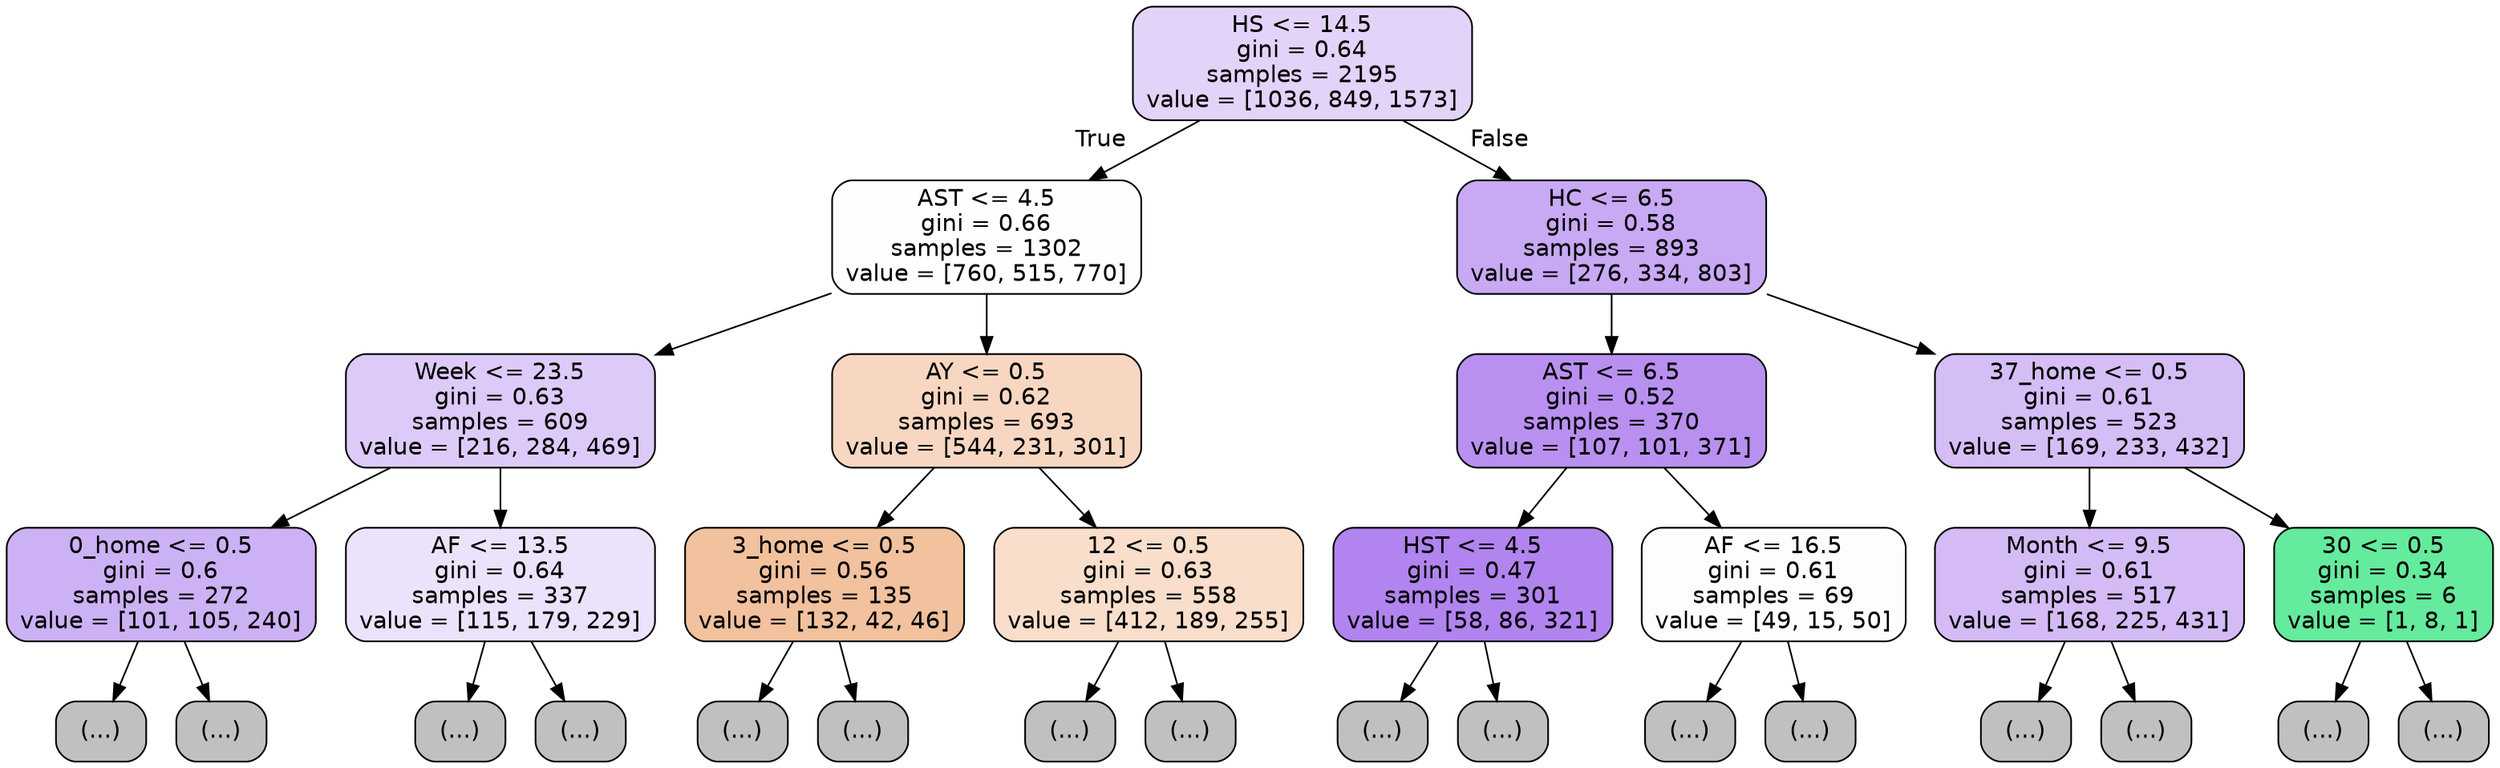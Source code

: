digraph Tree {
node [shape=box, style="filled, rounded", color="black", fontname=helvetica] ;
edge [fontname=helvetica] ;
0 [label="HS <= 14.5\ngini = 0.64\nsamples = 2195\nvalue = [1036, 849, 1573]", fillcolor="#e3d3f9"] ;
1 [label="AST <= 4.5\ngini = 0.66\nsamples = 1302\nvalue = [760, 515, 770]", fillcolor="#fefdff"] ;
0 -> 1 [labeldistance=2.5, labelangle=45, headlabel="True"] ;
2 [label="Week <= 23.5\ngini = 0.63\nsamples = 609\nvalue = [216, 284, 469]", fillcolor="#ddcaf8"] ;
1 -> 2 ;
3 [label="0_home <= 0.5\ngini = 0.6\nsamples = 272\nvalue = [101, 105, 240]", fillcolor="#cdb1f5"] ;
2 -> 3 ;
4 [label="(...)", fillcolor="#C0C0C0"] ;
3 -> 4 ;
287 [label="(...)", fillcolor="#C0C0C0"] ;
3 -> 287 ;
300 [label="AF <= 13.5\ngini = 0.64\nsamples = 337\nvalue = [115, 179, 229]", fillcolor="#ede2fb"] ;
2 -> 300 ;
301 [label="(...)", fillcolor="#C0C0C0"] ;
300 -> 301 ;
580 [label="(...)", fillcolor="#C0C0C0"] ;
300 -> 580 ;
675 [label="AY <= 0.5\ngini = 0.62\nsamples = 693\nvalue = [544, 231, 301]", fillcolor="#f7d7c1"] ;
1 -> 675 ;
676 [label="3_home <= 0.5\ngini = 0.56\nsamples = 135\nvalue = [132, 42, 46]", fillcolor="#f2c19d"] ;
675 -> 676 ;
677 [label="(...)", fillcolor="#C0C0C0"] ;
676 -> 677 ;
822 [label="(...)", fillcolor="#C0C0C0"] ;
676 -> 822 ;
823 [label="12 <= 0.5\ngini = 0.63\nsamples = 558\nvalue = [412, 189, 255]", fillcolor="#f8decb"] ;
675 -> 823 ;
824 [label="(...)", fillcolor="#C0C0C0"] ;
823 -> 824 ;
1415 [label="(...)", fillcolor="#C0C0C0"] ;
823 -> 1415 ;
1446 [label="HC <= 6.5\ngini = 0.58\nsamples = 893\nvalue = [276, 334, 803]", fillcolor="#c8a9f4"] ;
0 -> 1446 [labeldistance=2.5, labelangle=-45, headlabel="False"] ;
1447 [label="AST <= 6.5\ngini = 0.52\nsamples = 370\nvalue = [107, 101, 371]", fillcolor="#b990f0"] ;
1446 -> 1447 ;
1448 [label="HST <= 4.5\ngini = 0.47\nsamples = 301\nvalue = [58, 86, 321]", fillcolor="#b184ef"] ;
1447 -> 1448 ;
1449 [label="(...)", fillcolor="#C0C0C0"] ;
1448 -> 1449 ;
1514 [label="(...)", fillcolor="#C0C0C0"] ;
1448 -> 1514 ;
1703 [label="AF <= 16.5\ngini = 0.61\nsamples = 69\nvalue = [49, 15, 50]", fillcolor="#fdfcff"] ;
1447 -> 1703 ;
1704 [label="(...)", fillcolor="#C0C0C0"] ;
1703 -> 1704 ;
1767 [label="(...)", fillcolor="#C0C0C0"] ;
1703 -> 1767 ;
1774 [label="37_home <= 0.5\ngini = 0.61\nsamples = 523\nvalue = [169, 233, 432]", fillcolor="#d5bdf6"] ;
1446 -> 1774 ;
1775 [label="Month <= 9.5\ngini = 0.61\nsamples = 517\nvalue = [168, 225, 431]", fillcolor="#d4bbf6"] ;
1774 -> 1775 ;
1776 [label="(...)", fillcolor="#C0C0C0"] ;
1775 -> 1776 ;
2111 [label="(...)", fillcolor="#C0C0C0"] ;
1775 -> 2111 ;
2296 [label="30 <= 0.5\ngini = 0.34\nsamples = 6\nvalue = [1, 8, 1]", fillcolor="#65eb9d"] ;
1774 -> 2296 ;
2297 [label="(...)", fillcolor="#C0C0C0"] ;
2296 -> 2297 ;
2300 [label="(...)", fillcolor="#C0C0C0"] ;
2296 -> 2300 ;
}